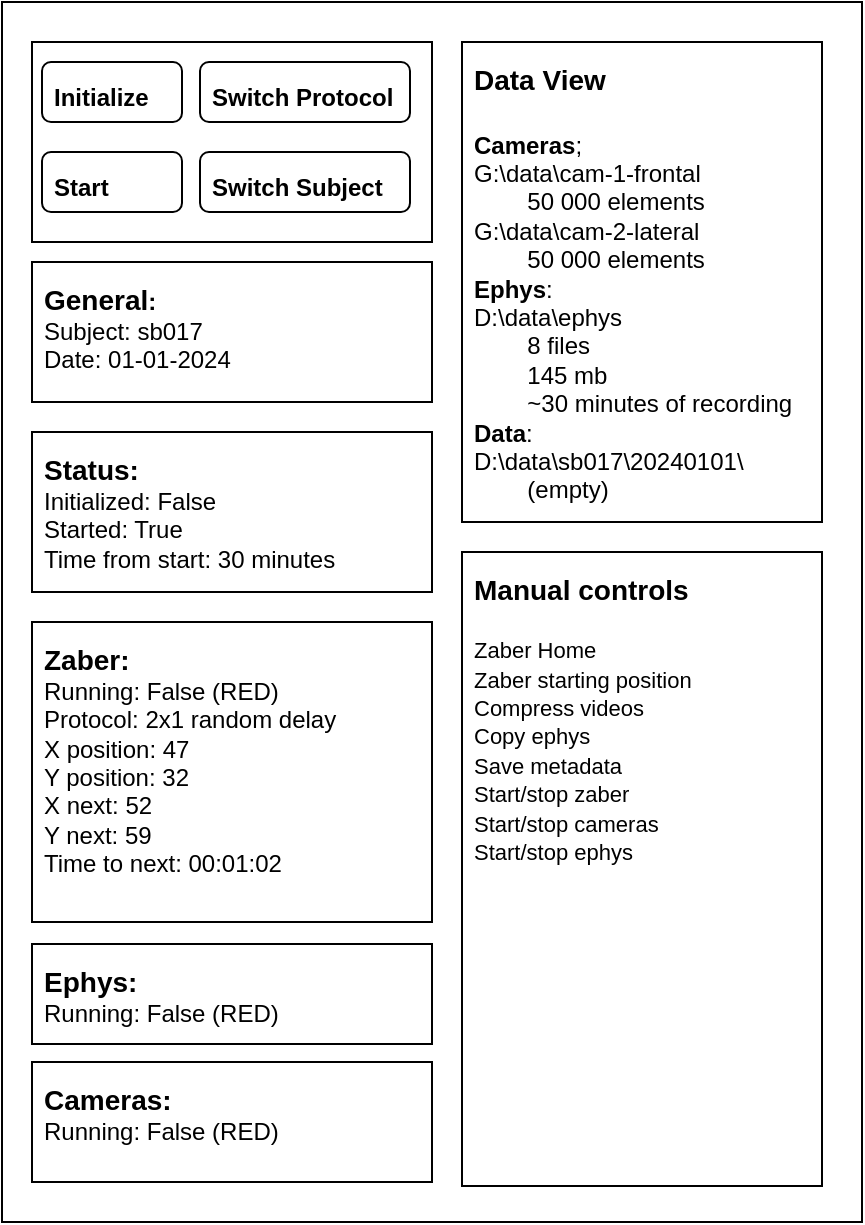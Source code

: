 <mxfile version="24.5.3" type="device">
  <diagram name="Page-1" id="2cc2dc42-3aac-f2a9-1cec-7a8b7cbee084">
    <mxGraphModel dx="1306" dy="1603" grid="1" gridSize="10" guides="1" tooltips="1" connect="1" arrows="1" fold="1" page="1" pageScale="1" pageWidth="1100" pageHeight="850" background="#ffffff" math="0" shadow="0">
      <root>
        <mxCell id="0" />
        <mxCell id="1" parent="0" />
        <mxCell id="Pr7GKmiMHucz_pP06GzT-21" value="" style="rounded=0;whiteSpace=wrap;html=1;align=left;horizontal=1;labelPosition=center;verticalLabelPosition=middle;verticalAlign=top;spacingLeft=4;spacingBottom=0;spacingTop=4;" vertex="1" parent="1">
          <mxGeometry y="-840" width="430" height="610" as="geometry" />
        </mxCell>
        <mxCell id="Pr7GKmiMHucz_pP06GzT-2" value="&lt;div&gt;&lt;b&gt;&lt;font style=&quot;font-size: 14px;&quot;&gt;General&lt;/font&gt;:&lt;/b&gt;&lt;/div&gt;&lt;div&gt;Subject: sb017&lt;br&gt;&lt;/div&gt;&lt;div&gt;Date: 01-01-2024&lt;/div&gt;&lt;div&gt;&lt;br&gt;&lt;/div&gt;" style="rounded=0;whiteSpace=wrap;html=1;align=left;horizontal=1;labelPosition=center;verticalLabelPosition=middle;verticalAlign=top;spacingLeft=4;spacingBottom=0;spacingTop=4;" vertex="1" parent="1">
          <mxGeometry x="15" y="-710" width="200" height="70" as="geometry" />
        </mxCell>
        <mxCell id="Pr7GKmiMHucz_pP06GzT-4" value="&lt;div&gt;&lt;b&gt;&lt;font style=&quot;font-size: 14px;&quot;&gt;Data View&lt;/font&gt;&lt;/b&gt;&lt;/div&gt;&lt;div&gt;&lt;b&gt;&lt;font style=&quot;font-size: 14px;&quot;&gt;&lt;br&gt;&lt;/font&gt;&lt;/b&gt;&lt;/div&gt;&lt;div&gt;&lt;b&gt;Cameras&lt;/b&gt;;&lt;br&gt;G:\data\cam-1-frontal&lt;/div&gt;&lt;div&gt;&lt;span style=&quot;white-space: pre;&quot;&gt;&#x9;&lt;/span&gt;50 000 elements&lt;br&gt;&lt;/div&gt;&lt;div&gt;G:\data\cam-2-lateral&lt;/div&gt;&lt;div&gt;&lt;span style=&quot;white-space: pre;&quot;&gt;&#x9;&lt;/span&gt;50 000 elements&lt;/div&gt;&lt;div&gt;&lt;b&gt;Ephys&lt;/b&gt;:&lt;br&gt;D:\data\ephys&lt;/div&gt;&lt;div&gt;&lt;span style=&quot;white-space: pre;&quot;&gt;&#x9;&lt;/span&gt;8 files&lt;/div&gt;&lt;div&gt;&lt;span style=&quot;white-space: pre;&quot;&gt;&#x9;&lt;/span&gt;145 mb&lt;/div&gt;&lt;div&gt;&lt;span style=&quot;white-space: pre;&quot;&gt;&#x9;&lt;/span&gt;~30 minutes of recording&lt;/div&gt;&lt;div&gt;&lt;b&gt;Data&lt;/b&gt;:&lt;/div&gt;&lt;div&gt;D:\data\sb017\20240101\&lt;/div&gt;&lt;div&gt;&lt;span style=&quot;white-space: pre;&quot;&gt;&#x9;(empty)&lt;/span&gt;&lt;br&gt;&lt;/div&gt;&lt;div&gt;&lt;br&gt;&lt;/div&gt;" style="rounded=0;whiteSpace=wrap;html=1;align=left;horizontal=1;labelPosition=center;verticalLabelPosition=middle;verticalAlign=top;spacingLeft=4;spacingBottom=0;spacingTop=4;" vertex="1" parent="1">
          <mxGeometry x="230" y="-820" width="180" height="240" as="geometry" />
        </mxCell>
        <mxCell id="Pr7GKmiMHucz_pP06GzT-9" value="&lt;div&gt;&lt;b&gt;&lt;font style=&quot;font-size: 14px;&quot;&gt;Zaber:&lt;/font&gt;&lt;/b&gt;&lt;/div&gt;&lt;div&gt;Running: False (RED)&lt;br&gt;&lt;/div&gt;&lt;div&gt;Protocol: 2x1 random delay&lt;br&gt;&lt;/div&gt;&lt;div&gt;X position: 47&lt;/div&gt;&lt;div&gt;Y position: 32&lt;/div&gt;&lt;div&gt;X next: 52&lt;/div&gt;&lt;div&gt;Y next: 59&lt;/div&gt;&lt;div&gt;Time to next: 00:01:02&lt;br&gt;&lt;/div&gt;" style="rounded=0;whiteSpace=wrap;html=1;align=left;horizontal=1;labelPosition=center;verticalLabelPosition=middle;verticalAlign=top;spacingLeft=4;spacingBottom=0;spacingTop=4;" vertex="1" parent="1">
          <mxGeometry x="15" y="-530" width="200" height="150" as="geometry" />
        </mxCell>
        <mxCell id="Pr7GKmiMHucz_pP06GzT-11" value="&lt;div&gt;&lt;b&gt;&lt;font style=&quot;font-size: 14px;&quot;&gt;Ephys:&lt;/font&gt;&lt;/b&gt;&lt;br&gt;Running: False (RED)&lt;/div&gt;" style="rounded=0;whiteSpace=wrap;html=1;align=left;horizontal=1;labelPosition=center;verticalLabelPosition=middle;verticalAlign=top;spacingLeft=4;spacingBottom=0;spacingTop=4;" vertex="1" parent="1">
          <mxGeometry x="15" y="-369" width="200" height="50" as="geometry" />
        </mxCell>
        <mxCell id="Pr7GKmiMHucz_pP06GzT-14" value="&lt;div&gt;&lt;b&gt;&lt;font style=&quot;font-size: 14px;&quot;&gt;Cameras:&lt;/font&gt;&lt;/b&gt;&lt;br&gt;Running: False (RED)&lt;br&gt;&lt;/div&gt;" style="rounded=0;whiteSpace=wrap;html=1;align=left;horizontal=1;labelPosition=center;verticalLabelPosition=middle;verticalAlign=top;spacingLeft=4;spacingBottom=0;spacingTop=4;" vertex="1" parent="1">
          <mxGeometry x="15" y="-310" width="200" height="60" as="geometry" />
        </mxCell>
        <mxCell id="Pr7GKmiMHucz_pP06GzT-48" value="&lt;div style=&quot;font-size: 14px;&quot;&gt;&lt;b&gt;Status:&lt;/b&gt;&lt;br&gt;&lt;/div&gt;&lt;div&gt;Initialized: False&lt;/div&gt;&lt;div&gt;Started: True&lt;/div&gt;&lt;div&gt;Time from start: 30 minutes&lt;/div&gt;" style="rounded=0;whiteSpace=wrap;html=1;align=left;horizontal=1;labelPosition=center;verticalLabelPosition=middle;verticalAlign=top;spacingLeft=4;spacingBottom=0;spacingTop=4;" vertex="1" parent="1">
          <mxGeometry x="15" y="-625" width="200" height="80" as="geometry" />
        </mxCell>
        <mxCell id="Pr7GKmiMHucz_pP06GzT-49" value="&lt;div&gt;&lt;br&gt;&lt;/div&gt;" style="rounded=0;whiteSpace=wrap;html=1;align=left;horizontal=1;labelPosition=center;verticalLabelPosition=middle;verticalAlign=top;spacingLeft=4;spacingBottom=0;spacingTop=4;" vertex="1" parent="1">
          <mxGeometry x="15" y="-820" width="200" height="100" as="geometry" />
        </mxCell>
        <mxCell id="Pr7GKmiMHucz_pP06GzT-50" value="&lt;b&gt;Initialize&lt;/b&gt;" style="rounded=1;whiteSpace=wrap;html=1;align=left;horizontal=1;labelPosition=center;verticalLabelPosition=middle;verticalAlign=top;spacingLeft=4;spacingBottom=0;spacingTop=4;" vertex="1" parent="1">
          <mxGeometry x="20" y="-810" width="70" height="30" as="geometry" />
        </mxCell>
        <mxCell id="Pr7GKmiMHucz_pP06GzT-51" value="&lt;b&gt;Start&lt;/b&gt;" style="rounded=1;whiteSpace=wrap;html=1;align=left;horizontal=1;labelPosition=center;verticalLabelPosition=middle;verticalAlign=top;spacingLeft=4;spacingBottom=0;spacingTop=4;" vertex="1" parent="1">
          <mxGeometry x="20" y="-765" width="70" height="30" as="geometry" />
        </mxCell>
        <mxCell id="Pr7GKmiMHucz_pP06GzT-53" value="&lt;b&gt;Switch Protocol&lt;br&gt;&lt;/b&gt;" style="rounded=1;whiteSpace=wrap;html=1;align=left;horizontal=1;labelPosition=center;verticalLabelPosition=middle;verticalAlign=top;spacingLeft=4;spacingBottom=0;spacingTop=4;" vertex="1" parent="1">
          <mxGeometry x="99" y="-810" width="105" height="30" as="geometry" />
        </mxCell>
        <mxCell id="Pr7GKmiMHucz_pP06GzT-54" value="&lt;b&gt;Switch Subject&lt;/b&gt;" style="rounded=1;whiteSpace=wrap;html=1;align=left;horizontal=1;labelPosition=center;verticalLabelPosition=middle;verticalAlign=top;spacingLeft=4;spacingBottom=0;spacingTop=4;" vertex="1" parent="1">
          <mxGeometry x="99" y="-765" width="105" height="30" as="geometry" />
        </mxCell>
        <mxCell id="Pr7GKmiMHucz_pP06GzT-57" value="&lt;font size=&quot;1&quot;&gt;&lt;b style=&quot;font-size: 14px;&quot;&gt;Manual controls&lt;/b&gt;&lt;/font&gt;&lt;font style=&quot;font-size: 11px;&quot;&gt;&lt;br&gt;&lt;/font&gt;&lt;br&gt;&lt;font style=&quot;font-size: 11px;&quot;&gt;&lt;span style=&quot;font-family: Arial, sans-serif; color: rgb(0, 0, 0); background-color: transparent; font-weight: 400; font-style: normal; font-variant: normal; text-decoration: none; vertical-align: baseline; white-space: pre-wrap;&quot;&gt;Zaber Home&lt;/span&gt;&lt;/font&gt;&lt;br&gt;&lt;font style=&quot;font-size: 11px;&quot;&gt;&lt;span style=&quot;font-family: Arial, sans-serif; color: rgb(0, 0, 0); background-color: transparent; font-weight: 400; font-style: normal; font-variant: normal; text-decoration: none; vertical-align: baseline; white-space: pre-wrap;&quot;&gt;Zaber starting position&lt;/span&gt;&lt;/font&gt;&lt;br&gt;&lt;font style=&quot;font-size: 11px;&quot;&gt;&lt;span style=&quot;font-family: Arial, sans-serif; color: rgb(0, 0, 0); background-color: transparent; font-weight: 400; font-style: normal; font-variant: normal; text-decoration: none; vertical-align: baseline; white-space: pre-wrap;&quot;&gt;Compress videos&lt;/span&gt;&lt;/font&gt;&lt;br&gt;&lt;font style=&quot;font-size: 11px;&quot;&gt;&lt;span style=&quot;font-family: Arial, sans-serif; color: rgb(0, 0, 0); background-color: transparent; font-weight: 400; font-style: normal; font-variant: normal; text-decoration: none; vertical-align: baseline; white-space: pre-wrap;&quot;&gt;Copy ephys&lt;/span&gt;&lt;/font&gt;&lt;br&gt;&lt;font style=&quot;font-size: 11px;&quot;&gt;&lt;span style=&quot;font-family: Arial, sans-serif; color: rgb(0, 0, 0); background-color: transparent; font-weight: 400; font-style: normal; font-variant: normal; text-decoration: none; vertical-align: baseline; white-space: pre-wrap;&quot;&gt;Save metadata&amp;nbsp;&lt;/span&gt;&lt;/font&gt;&lt;br&gt;&lt;font style=&quot;font-size: 11px;&quot;&gt;&lt;span style=&quot;font-family: Arial, sans-serif; color: rgb(0, 0, 0); background-color: transparent; font-weight: 400; font-style: normal; font-variant: normal; text-decoration: none; vertical-align: baseline; white-space: pre-wrap;&quot;&gt;Start/stop zaber&lt;/span&gt;&lt;/font&gt;&lt;br&gt;&lt;font style=&quot;font-size: 11px;&quot;&gt;&lt;span style=&quot;font-family: Arial, sans-serif; color: rgb(0, 0, 0); background-color: transparent; font-weight: 400; font-style: normal; font-variant: normal; text-decoration: none; vertical-align: baseline; white-space: pre-wrap;&quot;&gt;Start/stop cameras&lt;/span&gt;&lt;/font&gt;&lt;br&gt;&lt;font style=&quot;font-size: 11px;&quot;&gt;&lt;span style=&quot;font-family: Arial, sans-serif; color: rgb(0, 0, 0); background-color: transparent; font-weight: 400; font-style: normal; font-variant: normal; text-decoration: none; vertical-align: baseline; white-space: pre-wrap;&quot;&gt;Start/stop ephys&lt;/span&gt;&lt;/font&gt;&lt;br&gt;&lt;br&gt;&lt;br&gt;&lt;br&gt;&lt;br&gt;&lt;br&gt;&lt;br&gt;&lt;br&gt;&lt;div&gt;&lt;br&gt;&lt;/div&gt;" style="rounded=0;whiteSpace=wrap;html=1;align=left;horizontal=1;labelPosition=center;verticalLabelPosition=middle;verticalAlign=top;spacingLeft=4;spacingBottom=0;spacingTop=4;" vertex="1" parent="1">
          <mxGeometry x="230" y="-565" width="180" height="317" as="geometry" />
        </mxCell>
      </root>
    </mxGraphModel>
  </diagram>
</mxfile>
